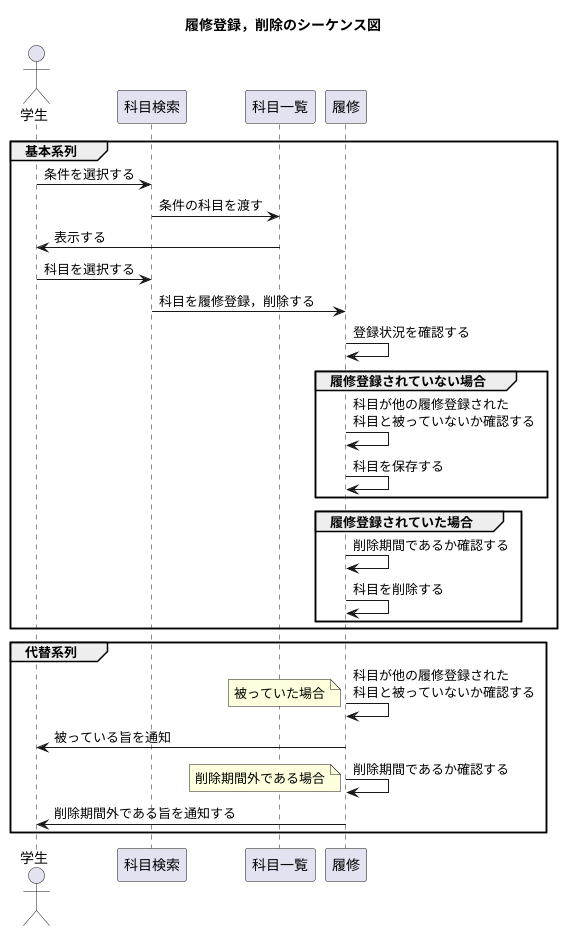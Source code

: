 @startuml 6-2
title 履修登録，削除のシーケンス図
'クラス等
actor 学生 as foo1
participant 科目検索 as foo2
participant 科目一覧 as foo3
participant 履修 as foo4

group 基本系列
    foo1 -> foo2 : 条件を選択する
    foo2 -> foo3 : 条件の科目を渡す
    foo3 -> foo1 : 表示する
    foo1 -> foo2 : 科目を選択する
    foo2 -> foo4 : 科目を履修登録，削除する
    foo4 -> foo4 : 登録状況を確認する
    group 履修登録されていない場合
        foo4 -> foo4 : 科目が他の履修登録された\n科目と被っていないか確認する
        foo4 -> foo4 : 科目を保存する
    end
    group 履修登録されていた場合
        foo4 -> foo4 : 削除期間であるか確認する
        foo4 -> foo4 : 科目を削除する
    end
end

group 代替系列
    foo4 -> foo4 : 科目が他の履修登録された\n科目と被っていないか確認する
    note left
        被っていた場合
    end note
    foo4 -> foo1 : 被っている旨を通知

    foo4 -> foo4 : 削除期間であるか確認する
    note left
        削除期間外である場合
    end note
    foo4 -> foo1 : 削除期間外である旨を通知する
end

@enduml